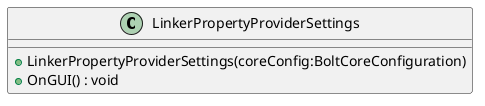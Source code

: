 @startuml
class LinkerPropertyProviderSettings {
    + LinkerPropertyProviderSettings(coreConfig:BoltCoreConfiguration)
    + OnGUI() : void
}
@enduml
